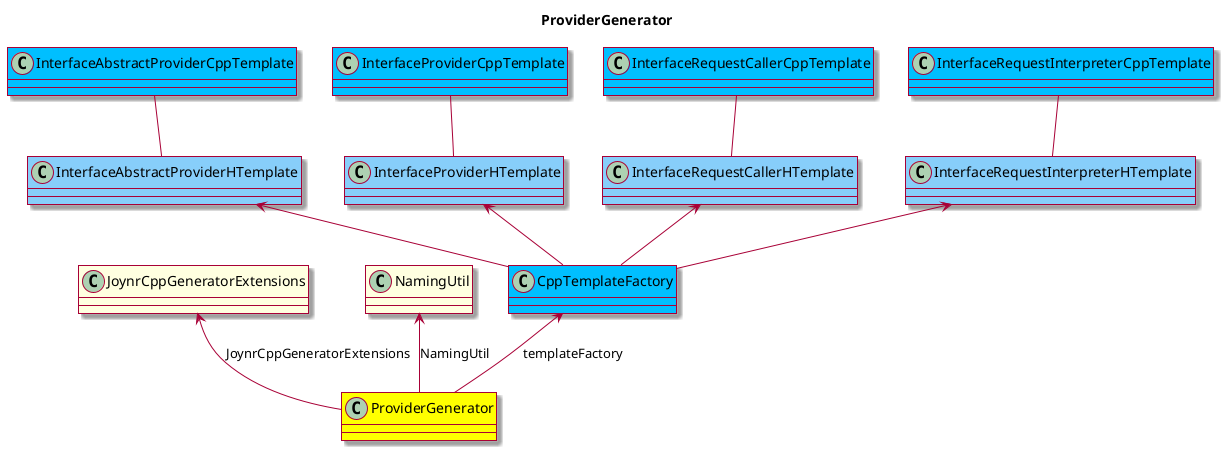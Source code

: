 @startuml ProviderGenerator

skin rose

title ProviderGenerator

class ProviderGenerator #Yellow


class JoynrCppGeneratorExtensions #LightYellow
class NamingUtil #LightYellow
class CppTemplateFactory #DeepSkyBlue

class InterfaceAbstractProviderCppTemplate #DeepSkyBlue
class InterfaceAbstractProviderHTemplate #LightSkyBlue
class InterfaceProviderCppTemplate #DeepSkyBlue
class InterfaceProviderHTemplate #LightSkyBlue
class InterfaceRequestCallerCppTemplate #DeepSkyBlue
class InterfaceRequestCallerHTemplate #LightSkyBlue
class InterfaceRequestInterpreterCppTemplate #DeepSkyBlue
class InterfaceRequestInterpreterHTemplate #LightSkyBlue

JoynrCppGeneratorExtensions <-- ProviderGenerator : JoynrCppGeneratorExtensions
NamingUtil <-- ProviderGenerator : NamingUtil
CppTemplateFactory <-- ProviderGenerator : templateFactory

InterfaceAbstractProviderCppTemplate -- InterfaceAbstractProviderHTemplate
InterfaceAbstractProviderHTemplate <-- CppTemplateFactory
InterfaceProviderCppTemplate -- InterfaceProviderHTemplate
InterfaceProviderHTemplate <-- CppTemplateFactory
InterfaceRequestCallerCppTemplate -- InterfaceRequestCallerHTemplate
InterfaceRequestCallerHTemplate <-- CppTemplateFactory
InterfaceRequestInterpreterCppTemplate -- InterfaceRequestInterpreterHTemplate
InterfaceRequestInterpreterHTemplate <-- CppTemplateFactory

@enduml
